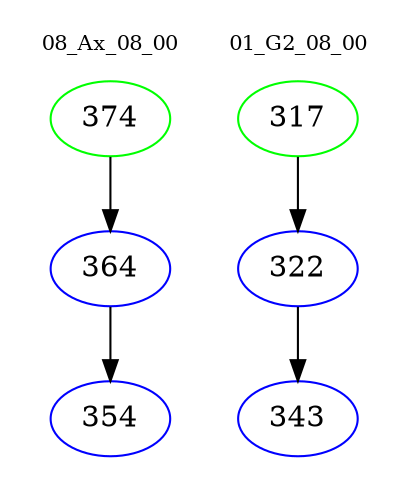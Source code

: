 digraph{
subgraph cluster_0 {
color = white
label = "08_Ax_08_00";
fontsize=10;
T0_374 [label="374", color="green"]
T0_374 -> T0_364 [color="black"]
T0_364 [label="364", color="blue"]
T0_364 -> T0_354 [color="black"]
T0_354 [label="354", color="blue"]
}
subgraph cluster_1 {
color = white
label = "01_G2_08_00";
fontsize=10;
T1_317 [label="317", color="green"]
T1_317 -> T1_322 [color="black"]
T1_322 [label="322", color="blue"]
T1_322 -> T1_343 [color="black"]
T1_343 [label="343", color="blue"]
}
}
